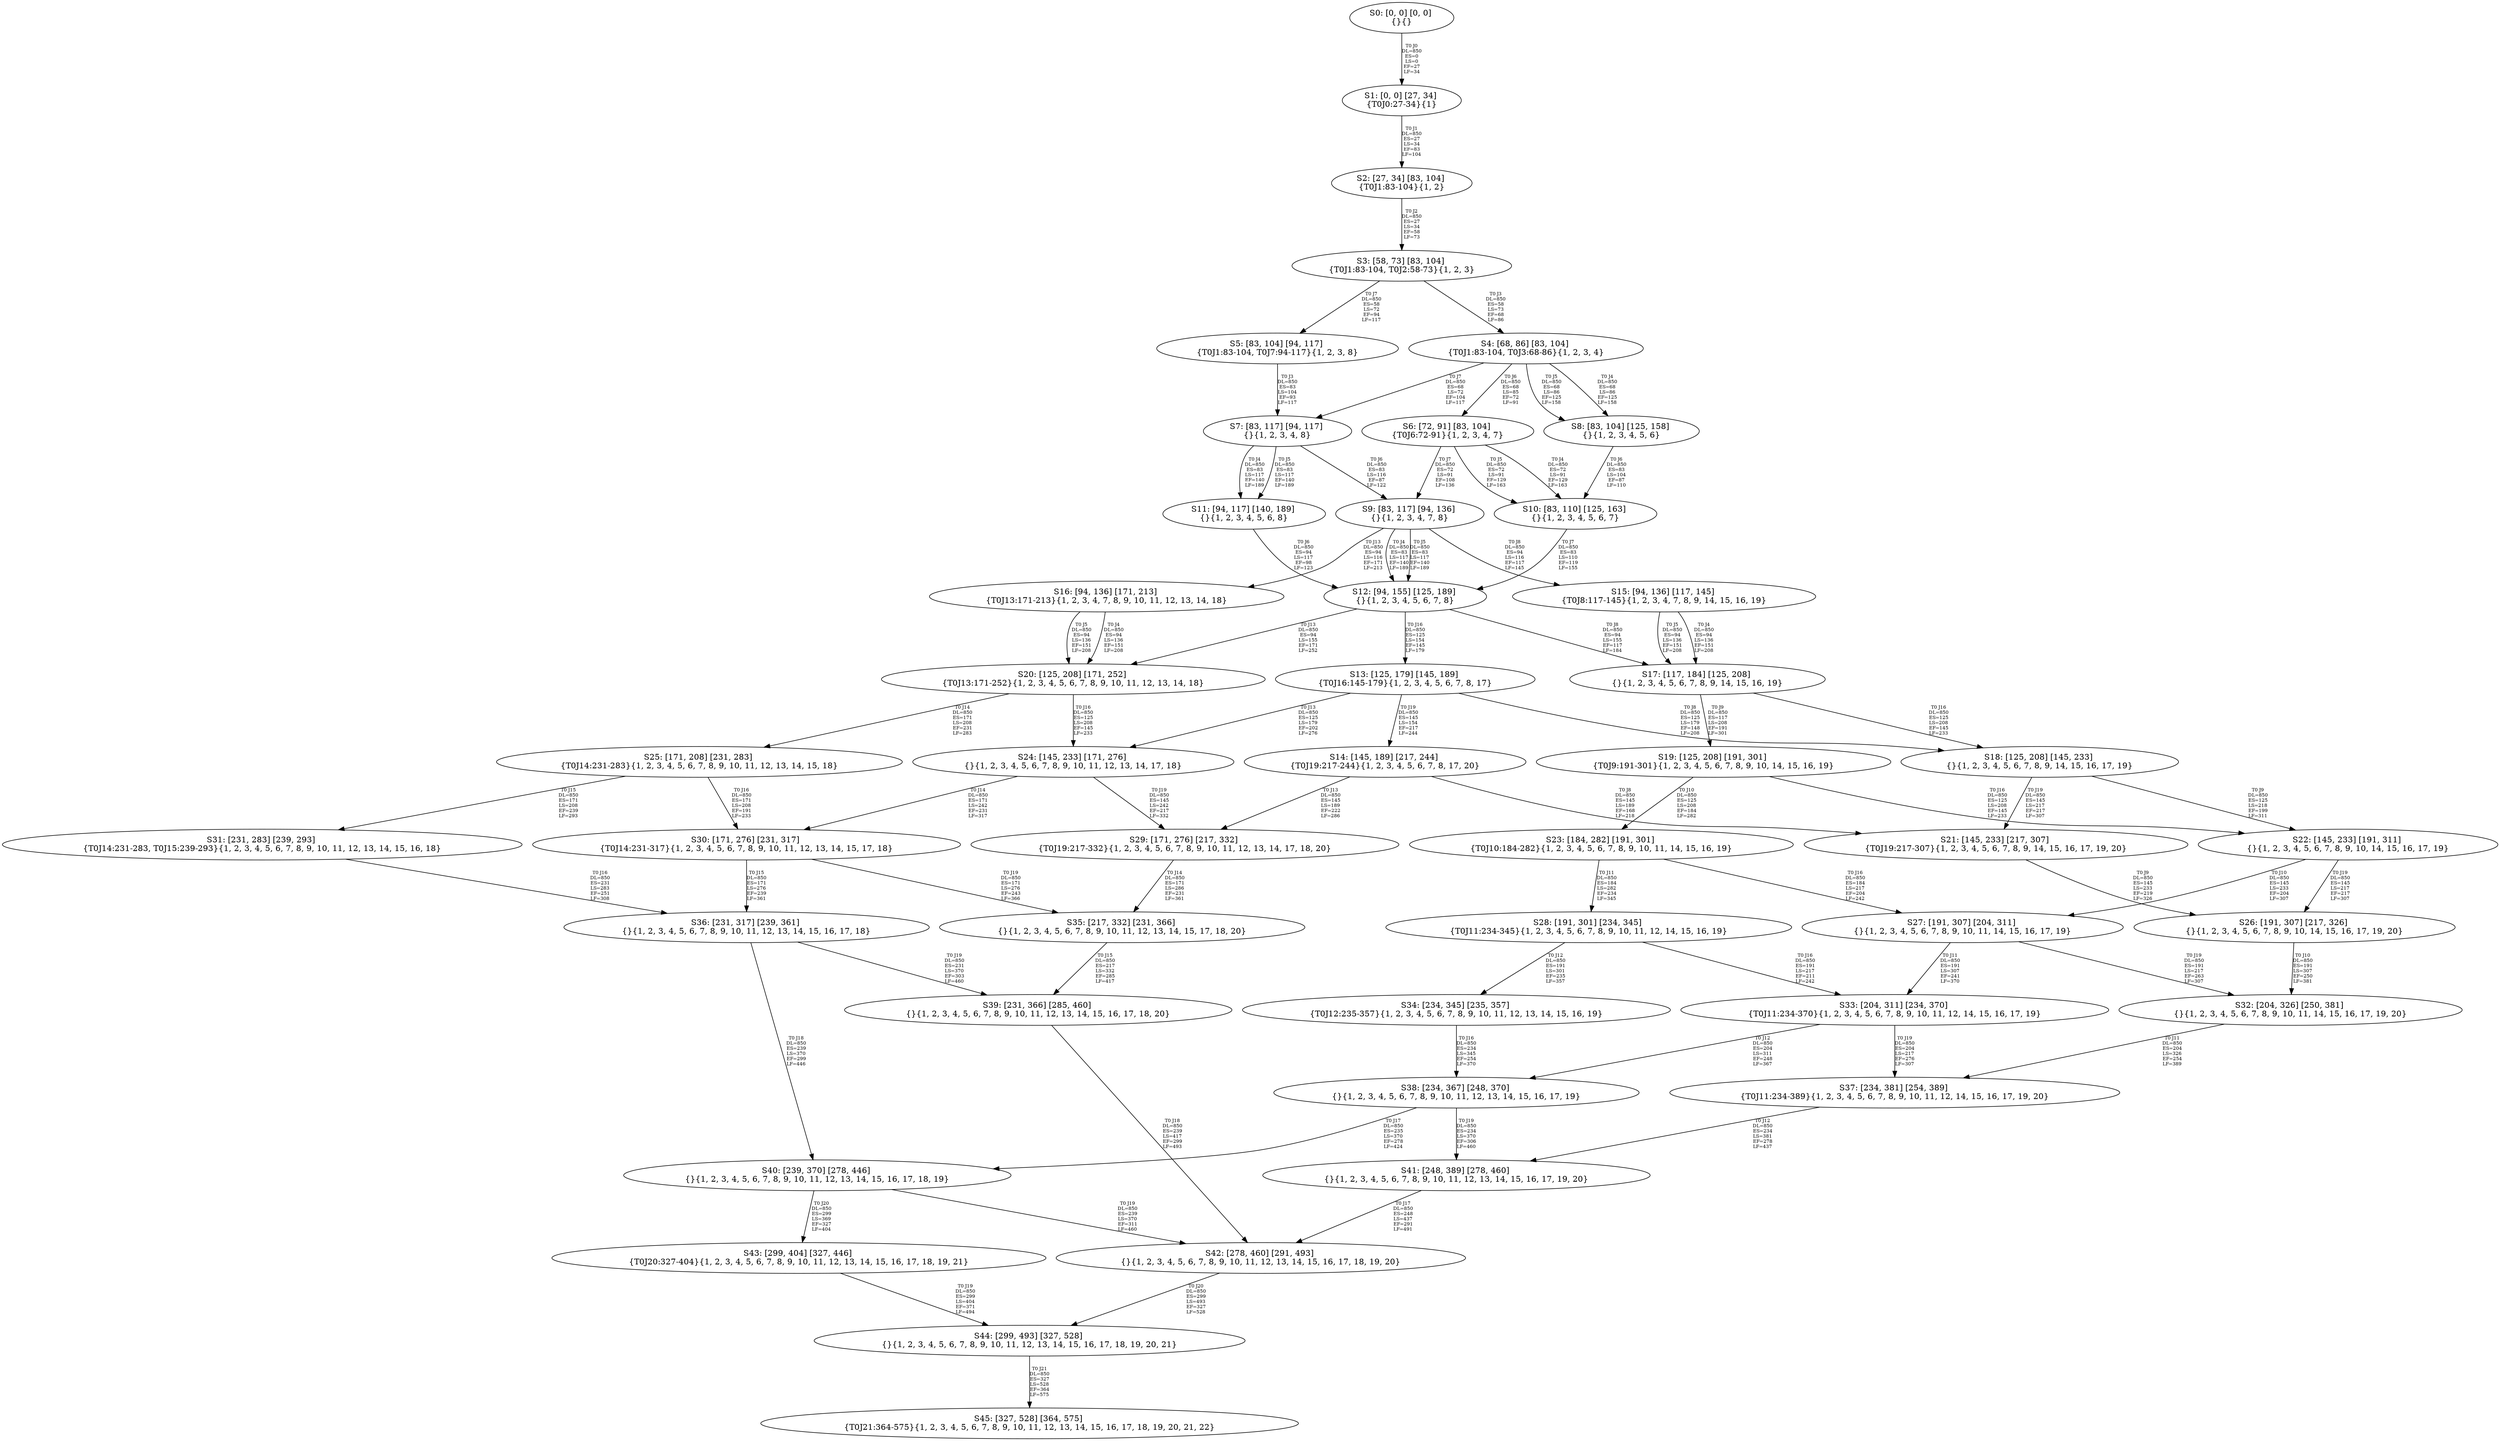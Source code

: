 digraph {
	S0[label="S0: [0, 0] [0, 0] \n{}{}"];
	S1[label="S1: [0, 0] [27, 34] \n{T0J0:27-34}{1}"];
	S2[label="S2: [27, 34] [83, 104] \n{T0J1:83-104}{1, 2}"];
	S3[label="S3: [58, 73] [83, 104] \n{T0J1:83-104, T0J2:58-73}{1, 2, 3}"];
	S4[label="S4: [68, 86] [83, 104] \n{T0J1:83-104, T0J3:68-86}{1, 2, 3, 4}"];
	S5[label="S5: [83, 104] [94, 117] \n{T0J1:83-104, T0J7:94-117}{1, 2, 3, 8}"];
	S6[label="S6: [72, 91] [83, 104] \n{T0J6:72-91}{1, 2, 3, 4, 7}"];
	S7[label="S7: [83, 117] [94, 117] \n{}{1, 2, 3, 4, 8}"];
	S8[label="S8: [83, 104] [125, 158] \n{}{1, 2, 3, 4, 5, 6}"];
	S9[label="S9: [83, 117] [94, 136] \n{}{1, 2, 3, 4, 7, 8}"];
	S10[label="S10: [83, 110] [125, 163] \n{}{1, 2, 3, 4, 5, 6, 7}"];
	S11[label="S11: [94, 117] [140, 189] \n{}{1, 2, 3, 4, 5, 6, 8}"];
	S12[label="S12: [94, 155] [125, 189] \n{}{1, 2, 3, 4, 5, 6, 7, 8}"];
	S13[label="S13: [125, 179] [145, 189] \n{T0J16:145-179}{1, 2, 3, 4, 5, 6, 7, 8, 17}"];
	S14[label="S14: [145, 189] [217, 244] \n{T0J19:217-244}{1, 2, 3, 4, 5, 6, 7, 8, 17, 20}"];
	S15[label="S15: [94, 136] [117, 145] \n{T0J8:117-145}{1, 2, 3, 4, 7, 8, 9, 14, 15, 16, 19}"];
	S16[label="S16: [94, 136] [171, 213] \n{T0J13:171-213}{1, 2, 3, 4, 7, 8, 9, 10, 11, 12, 13, 14, 18}"];
	S17[label="S17: [117, 184] [125, 208] \n{}{1, 2, 3, 4, 5, 6, 7, 8, 9, 14, 15, 16, 19}"];
	S18[label="S18: [125, 208] [145, 233] \n{}{1, 2, 3, 4, 5, 6, 7, 8, 9, 14, 15, 16, 17, 19}"];
	S19[label="S19: [125, 208] [191, 301] \n{T0J9:191-301}{1, 2, 3, 4, 5, 6, 7, 8, 9, 10, 14, 15, 16, 19}"];
	S20[label="S20: [125, 208] [171, 252] \n{T0J13:171-252}{1, 2, 3, 4, 5, 6, 7, 8, 9, 10, 11, 12, 13, 14, 18}"];
	S21[label="S21: [145, 233] [217, 307] \n{T0J19:217-307}{1, 2, 3, 4, 5, 6, 7, 8, 9, 14, 15, 16, 17, 19, 20}"];
	S22[label="S22: [145, 233] [191, 311] \n{}{1, 2, 3, 4, 5, 6, 7, 8, 9, 10, 14, 15, 16, 17, 19}"];
	S23[label="S23: [184, 282] [191, 301] \n{T0J10:184-282}{1, 2, 3, 4, 5, 6, 7, 8, 9, 10, 11, 14, 15, 16, 19}"];
	S24[label="S24: [145, 233] [171, 276] \n{}{1, 2, 3, 4, 5, 6, 7, 8, 9, 10, 11, 12, 13, 14, 17, 18}"];
	S25[label="S25: [171, 208] [231, 283] \n{T0J14:231-283}{1, 2, 3, 4, 5, 6, 7, 8, 9, 10, 11, 12, 13, 14, 15, 18}"];
	S26[label="S26: [191, 307] [217, 326] \n{}{1, 2, 3, 4, 5, 6, 7, 8, 9, 10, 14, 15, 16, 17, 19, 20}"];
	S27[label="S27: [191, 307] [204, 311] \n{}{1, 2, 3, 4, 5, 6, 7, 8, 9, 10, 11, 14, 15, 16, 17, 19}"];
	S28[label="S28: [191, 301] [234, 345] \n{T0J11:234-345}{1, 2, 3, 4, 5, 6, 7, 8, 9, 10, 11, 12, 14, 15, 16, 19}"];
	S29[label="S29: [171, 276] [217, 332] \n{T0J19:217-332}{1, 2, 3, 4, 5, 6, 7, 8, 9, 10, 11, 12, 13, 14, 17, 18, 20}"];
	S30[label="S30: [171, 276] [231, 317] \n{T0J14:231-317}{1, 2, 3, 4, 5, 6, 7, 8, 9, 10, 11, 12, 13, 14, 15, 17, 18}"];
	S31[label="S31: [231, 283] [239, 293] \n{T0J14:231-283, T0J15:239-293}{1, 2, 3, 4, 5, 6, 7, 8, 9, 10, 11, 12, 13, 14, 15, 16, 18}"];
	S32[label="S32: [204, 326] [250, 381] \n{}{1, 2, 3, 4, 5, 6, 7, 8, 9, 10, 11, 14, 15, 16, 17, 19, 20}"];
	S33[label="S33: [204, 311] [234, 370] \n{T0J11:234-370}{1, 2, 3, 4, 5, 6, 7, 8, 9, 10, 11, 12, 14, 15, 16, 17, 19}"];
	S34[label="S34: [234, 345] [235, 357] \n{T0J12:235-357}{1, 2, 3, 4, 5, 6, 7, 8, 9, 10, 11, 12, 13, 14, 15, 16, 19}"];
	S35[label="S35: [217, 332] [231, 366] \n{}{1, 2, 3, 4, 5, 6, 7, 8, 9, 10, 11, 12, 13, 14, 15, 17, 18, 20}"];
	S36[label="S36: [231, 317] [239, 361] \n{}{1, 2, 3, 4, 5, 6, 7, 8, 9, 10, 11, 12, 13, 14, 15, 16, 17, 18}"];
	S37[label="S37: [234, 381] [254, 389] \n{T0J11:234-389}{1, 2, 3, 4, 5, 6, 7, 8, 9, 10, 11, 12, 14, 15, 16, 17, 19, 20}"];
	S38[label="S38: [234, 367] [248, 370] \n{}{1, 2, 3, 4, 5, 6, 7, 8, 9, 10, 11, 12, 13, 14, 15, 16, 17, 19}"];
	S39[label="S39: [231, 366] [285, 460] \n{}{1, 2, 3, 4, 5, 6, 7, 8, 9, 10, 11, 12, 13, 14, 15, 16, 17, 18, 20}"];
	S40[label="S40: [239, 370] [278, 446] \n{}{1, 2, 3, 4, 5, 6, 7, 8, 9, 10, 11, 12, 13, 14, 15, 16, 17, 18, 19}"];
	S41[label="S41: [248, 389] [278, 460] \n{}{1, 2, 3, 4, 5, 6, 7, 8, 9, 10, 11, 12, 13, 14, 15, 16, 17, 19, 20}"];
	S42[label="S42: [278, 460] [291, 493] \n{}{1, 2, 3, 4, 5, 6, 7, 8, 9, 10, 11, 12, 13, 14, 15, 16, 17, 18, 19, 20}"];
	S43[label="S43: [299, 404] [327, 446] \n{T0J20:327-404}{1, 2, 3, 4, 5, 6, 7, 8, 9, 10, 11, 12, 13, 14, 15, 16, 17, 18, 19, 21}"];
	S44[label="S44: [299, 493] [327, 528] \n{}{1, 2, 3, 4, 5, 6, 7, 8, 9, 10, 11, 12, 13, 14, 15, 16, 17, 18, 19, 20, 21}"];
	S45[label="S45: [327, 528] [364, 575] \n{T0J21:364-575}{1, 2, 3, 4, 5, 6, 7, 8, 9, 10, 11, 12, 13, 14, 15, 16, 17, 18, 19, 20, 21, 22}"];
	S0 -> S1[label="T0 J0\nDL=850\nES=0\nLS=0\nEF=27\nLF=34",fontsize=8];
	S1 -> S2[label="T0 J1\nDL=850\nES=27\nLS=34\nEF=83\nLF=104",fontsize=8];
	S2 -> S3[label="T0 J2\nDL=850\nES=27\nLS=34\nEF=58\nLF=73",fontsize=8];
	S3 -> S4[label="T0 J3\nDL=850\nES=58\nLS=73\nEF=68\nLF=86",fontsize=8];
	S3 -> S5[label="T0 J7\nDL=850\nES=58\nLS=72\nEF=94\nLF=117",fontsize=8];
	S4 -> S8[label="T0 J4\nDL=850\nES=68\nLS=86\nEF=125\nLF=158",fontsize=8];
	S4 -> S8[label="T0 J5\nDL=850\nES=68\nLS=86\nEF=125\nLF=158",fontsize=8];
	S4 -> S6[label="T0 J6\nDL=850\nES=68\nLS=85\nEF=72\nLF=91",fontsize=8];
	S4 -> S7[label="T0 J7\nDL=850\nES=68\nLS=72\nEF=104\nLF=117",fontsize=8];
	S5 -> S7[label="T0 J3\nDL=850\nES=83\nLS=104\nEF=93\nLF=117",fontsize=8];
	S6 -> S10[label="T0 J4\nDL=850\nES=72\nLS=91\nEF=129\nLF=163",fontsize=8];
	S6 -> S10[label="T0 J5\nDL=850\nES=72\nLS=91\nEF=129\nLF=163",fontsize=8];
	S6 -> S9[label="T0 J7\nDL=850\nES=72\nLS=91\nEF=108\nLF=136",fontsize=8];
	S7 -> S11[label="T0 J4\nDL=850\nES=83\nLS=117\nEF=140\nLF=189",fontsize=8];
	S7 -> S11[label="T0 J5\nDL=850\nES=83\nLS=117\nEF=140\nLF=189",fontsize=8];
	S7 -> S9[label="T0 J6\nDL=850\nES=83\nLS=116\nEF=87\nLF=122",fontsize=8];
	S8 -> S10[label="T0 J6\nDL=850\nES=83\nLS=104\nEF=87\nLF=110",fontsize=8];
	S9 -> S12[label="T0 J4\nDL=850\nES=83\nLS=117\nEF=140\nLF=189",fontsize=8];
	S9 -> S12[label="T0 J5\nDL=850\nES=83\nLS=117\nEF=140\nLF=189",fontsize=8];
	S9 -> S15[label="T0 J8\nDL=850\nES=94\nLS=116\nEF=117\nLF=145",fontsize=8];
	S9 -> S16[label="T0 J13\nDL=850\nES=94\nLS=116\nEF=171\nLF=213",fontsize=8];
	S10 -> S12[label="T0 J7\nDL=850\nES=83\nLS=110\nEF=119\nLF=155",fontsize=8];
	S11 -> S12[label="T0 J6\nDL=850\nES=94\nLS=117\nEF=98\nLF=123",fontsize=8];
	S12 -> S17[label="T0 J8\nDL=850\nES=94\nLS=155\nEF=117\nLF=184",fontsize=8];
	S12 -> S20[label="T0 J13\nDL=850\nES=94\nLS=155\nEF=171\nLF=252",fontsize=8];
	S12 -> S13[label="T0 J16\nDL=850\nES=125\nLS=154\nEF=145\nLF=179",fontsize=8];
	S13 -> S18[label="T0 J8\nDL=850\nES=125\nLS=179\nEF=148\nLF=208",fontsize=8];
	S13 -> S24[label="T0 J13\nDL=850\nES=125\nLS=179\nEF=202\nLF=276",fontsize=8];
	S13 -> S14[label="T0 J19\nDL=850\nES=145\nLS=154\nEF=217\nLF=244",fontsize=8];
	S14 -> S21[label="T0 J8\nDL=850\nES=145\nLS=189\nEF=168\nLF=218",fontsize=8];
	S14 -> S29[label="T0 J13\nDL=850\nES=145\nLS=189\nEF=222\nLF=286",fontsize=8];
	S15 -> S17[label="T0 J4\nDL=850\nES=94\nLS=136\nEF=151\nLF=208",fontsize=8];
	S15 -> S17[label="T0 J5\nDL=850\nES=94\nLS=136\nEF=151\nLF=208",fontsize=8];
	S16 -> S20[label="T0 J4\nDL=850\nES=94\nLS=136\nEF=151\nLF=208",fontsize=8];
	S16 -> S20[label="T0 J5\nDL=850\nES=94\nLS=136\nEF=151\nLF=208",fontsize=8];
	S17 -> S19[label="T0 J9\nDL=850\nES=117\nLS=208\nEF=191\nLF=301",fontsize=8];
	S17 -> S18[label="T0 J16\nDL=850\nES=125\nLS=208\nEF=145\nLF=233",fontsize=8];
	S18 -> S22[label="T0 J9\nDL=850\nES=125\nLS=218\nEF=199\nLF=311",fontsize=8];
	S18 -> S21[label="T0 J19\nDL=850\nES=145\nLS=217\nEF=217\nLF=307",fontsize=8];
	S19 -> S23[label="T0 J10\nDL=850\nES=125\nLS=208\nEF=184\nLF=282",fontsize=8];
	S19 -> S22[label="T0 J16\nDL=850\nES=125\nLS=208\nEF=145\nLF=233",fontsize=8];
	S20 -> S25[label="T0 J14\nDL=850\nES=171\nLS=208\nEF=231\nLF=283",fontsize=8];
	S20 -> S24[label="T0 J16\nDL=850\nES=125\nLS=208\nEF=145\nLF=233",fontsize=8];
	S21 -> S26[label="T0 J9\nDL=850\nES=145\nLS=233\nEF=219\nLF=326",fontsize=8];
	S22 -> S27[label="T0 J10\nDL=850\nES=145\nLS=233\nEF=204\nLF=307",fontsize=8];
	S22 -> S26[label="T0 J19\nDL=850\nES=145\nLS=217\nEF=217\nLF=307",fontsize=8];
	S23 -> S28[label="T0 J11\nDL=850\nES=184\nLS=282\nEF=234\nLF=345",fontsize=8];
	S23 -> S27[label="T0 J16\nDL=850\nES=184\nLS=217\nEF=204\nLF=242",fontsize=8];
	S24 -> S30[label="T0 J14\nDL=850\nES=171\nLS=242\nEF=231\nLF=317",fontsize=8];
	S24 -> S29[label="T0 J19\nDL=850\nES=145\nLS=242\nEF=217\nLF=332",fontsize=8];
	S25 -> S31[label="T0 J15\nDL=850\nES=171\nLS=208\nEF=239\nLF=293",fontsize=8];
	S25 -> S30[label="T0 J16\nDL=850\nES=171\nLS=208\nEF=191\nLF=233",fontsize=8];
	S26 -> S32[label="T0 J10\nDL=850\nES=191\nLS=307\nEF=250\nLF=381",fontsize=8];
	S27 -> S33[label="T0 J11\nDL=850\nES=191\nLS=307\nEF=241\nLF=370",fontsize=8];
	S27 -> S32[label="T0 J19\nDL=850\nES=191\nLS=217\nEF=263\nLF=307",fontsize=8];
	S28 -> S34[label="T0 J12\nDL=850\nES=191\nLS=301\nEF=235\nLF=357",fontsize=8];
	S28 -> S33[label="T0 J16\nDL=850\nES=191\nLS=217\nEF=211\nLF=242",fontsize=8];
	S29 -> S35[label="T0 J14\nDL=850\nES=171\nLS=286\nEF=231\nLF=361",fontsize=8];
	S30 -> S36[label="T0 J15\nDL=850\nES=171\nLS=276\nEF=239\nLF=361",fontsize=8];
	S30 -> S35[label="T0 J19\nDL=850\nES=171\nLS=276\nEF=243\nLF=366",fontsize=8];
	S31 -> S36[label="T0 J16\nDL=850\nES=231\nLS=283\nEF=251\nLF=308",fontsize=8];
	S32 -> S37[label="T0 J11\nDL=850\nES=204\nLS=326\nEF=254\nLF=389",fontsize=8];
	S33 -> S38[label="T0 J12\nDL=850\nES=204\nLS=311\nEF=248\nLF=367",fontsize=8];
	S33 -> S37[label="T0 J19\nDL=850\nES=204\nLS=217\nEF=276\nLF=307",fontsize=8];
	S34 -> S38[label="T0 J16\nDL=850\nES=234\nLS=345\nEF=254\nLF=370",fontsize=8];
	S35 -> S39[label="T0 J15\nDL=850\nES=217\nLS=332\nEF=285\nLF=417",fontsize=8];
	S36 -> S40[label="T0 J18\nDL=850\nES=239\nLS=370\nEF=299\nLF=446",fontsize=8];
	S36 -> S39[label="T0 J19\nDL=850\nES=231\nLS=370\nEF=303\nLF=460",fontsize=8];
	S37 -> S41[label="T0 J12\nDL=850\nES=234\nLS=381\nEF=278\nLF=437",fontsize=8];
	S38 -> S40[label="T0 J17\nDL=850\nES=235\nLS=370\nEF=278\nLF=424",fontsize=8];
	S38 -> S41[label="T0 J19\nDL=850\nES=234\nLS=370\nEF=306\nLF=460",fontsize=8];
	S39 -> S42[label="T0 J18\nDL=850\nES=239\nLS=417\nEF=299\nLF=493",fontsize=8];
	S40 -> S42[label="T0 J19\nDL=850\nES=239\nLS=370\nEF=311\nLF=460",fontsize=8];
	S40 -> S43[label="T0 J20\nDL=850\nES=299\nLS=369\nEF=327\nLF=404",fontsize=8];
	S41 -> S42[label="T0 J17\nDL=850\nES=248\nLS=437\nEF=291\nLF=491",fontsize=8];
	S42 -> S44[label="T0 J20\nDL=850\nES=299\nLS=493\nEF=327\nLF=528",fontsize=8];
	S43 -> S44[label="T0 J19\nDL=850\nES=299\nLS=404\nEF=371\nLF=494",fontsize=8];
	S44 -> S45[label="T0 J21\nDL=850\nES=327\nLS=528\nEF=364\nLF=575",fontsize=8];
}
